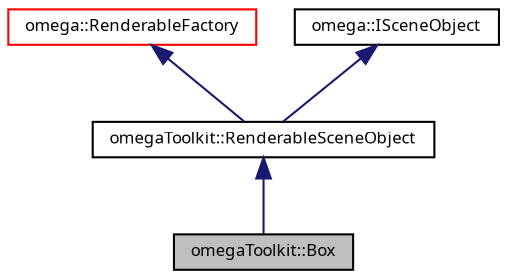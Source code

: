 digraph G
{
  bgcolor="transparent";
  edge [fontname="FreeSans.ttf",fontsize="8",labelfontname="FreeSans.ttf",labelfontsize="8"];
  node [fontname="FreeSans.ttf",fontsize="8",shape=record];
  Node1 [label="omegaToolkit::Box",height=0.2,width=0.4,color="black", fillcolor="grey75", style="filled" fontcolor="black"];
  Node2 -> Node1 [dir=back,color="midnightblue",fontsize="8",style="solid",fontname="FreeSans.ttf"];
  Node2 [label="omegaToolkit::RenderableSceneObject",height=0.2,width=0.4,color="black",URL="$classomega_toolkit_1_1_renderable_scene_object.html"];
  Node3 -> Node2 [dir=back,color="midnightblue",fontsize="8",style="solid",fontname="FreeSans.ttf"];
  Node3 [label="omega::RenderableFactory",height=0.2,width=0.4,color="red",URL="$classomega_1_1_renderable_factory.html",tooltip="Base class for objects that can create renderables."];
  Node4 -> Node2 [dir=back,color="midnightblue",fontsize="8",style="solid",fontname="FreeSans.ttf"];
  Node4 [label="omega::ISceneObject",height=0.2,width=0.4,color="black",URL="$classomega_1_1_i_scene_object.html"];
}
